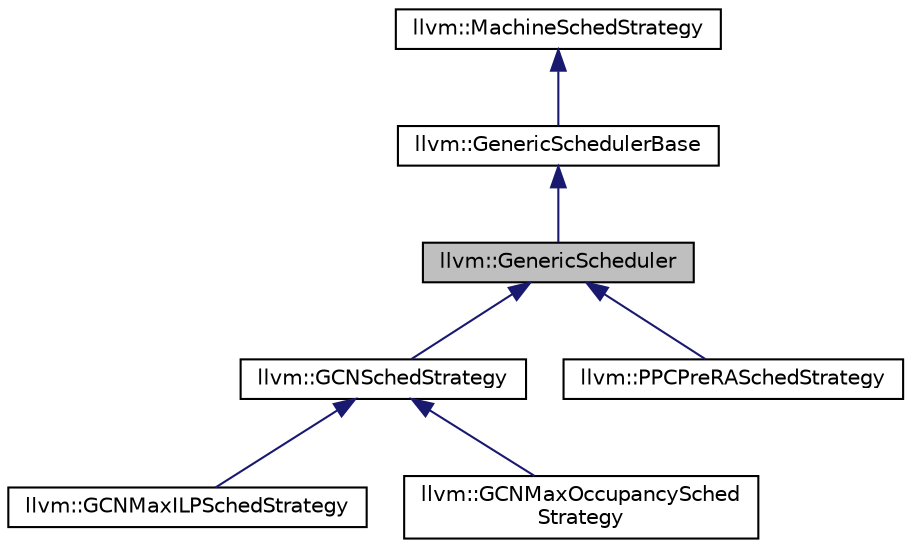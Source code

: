 digraph "llvm::GenericScheduler"
{
 // LATEX_PDF_SIZE
  bgcolor="transparent";
  edge [fontname="Helvetica",fontsize="10",labelfontname="Helvetica",labelfontsize="10"];
  node [fontname="Helvetica",fontsize="10",shape=record];
  Node1 [label="llvm::GenericScheduler",height=0.2,width=0.4,color="black", fillcolor="grey75", style="filled", fontcolor="black",tooltip="GenericScheduler shrinks the unscheduled zone using heuristics to balance the schedule."];
  Node2 -> Node1 [dir="back",color="midnightblue",fontsize="10",style="solid",fontname="Helvetica"];
  Node2 [label="llvm::GenericSchedulerBase",height=0.2,width=0.4,color="black",URL="$classllvm_1_1GenericSchedulerBase.html",tooltip="Base class for GenericScheduler."];
  Node3 -> Node2 [dir="back",color="midnightblue",fontsize="10",style="solid",fontname="Helvetica"];
  Node3 [label="llvm::MachineSchedStrategy",height=0.2,width=0.4,color="black",URL="$classllvm_1_1MachineSchedStrategy.html",tooltip="MachineSchedStrategy - Interface to the scheduling algorithm used by ScheduleDAGMI."];
  Node1 -> Node4 [dir="back",color="midnightblue",fontsize="10",style="solid",fontname="Helvetica"];
  Node4 [label="llvm::GCNSchedStrategy",height=0.2,width=0.4,color="black",URL="$classllvm_1_1GCNSchedStrategy.html",tooltip="This is a minimal scheduler strategy."];
  Node4 -> Node5 [dir="back",color="midnightblue",fontsize="10",style="solid",fontname="Helvetica"];
  Node5 [label="llvm::GCNMaxILPSchedStrategy",height=0.2,width=0.4,color="black",URL="$classllvm_1_1GCNMaxILPSchedStrategy.html",tooltip="The goal of this scheduling strategy is to maximize ILP for a single wave (i.e."];
  Node4 -> Node6 [dir="back",color="midnightblue",fontsize="10",style="solid",fontname="Helvetica"];
  Node6 [label="llvm::GCNMaxOccupancySched\lStrategy",height=0.2,width=0.4,color="black",URL="$classllvm_1_1GCNMaxOccupancySchedStrategy.html",tooltip="The goal of this scheduling strategy is to maximize kernel occupancy (i.e."];
  Node1 -> Node7 [dir="back",color="midnightblue",fontsize="10",style="solid",fontname="Helvetica"];
  Node7 [label="llvm::PPCPreRASchedStrategy",height=0.2,width=0.4,color="black",URL="$classllvm_1_1PPCPreRASchedStrategy.html",tooltip="A MachineSchedStrategy implementation for PowerPC pre RA scheduling."];
}
